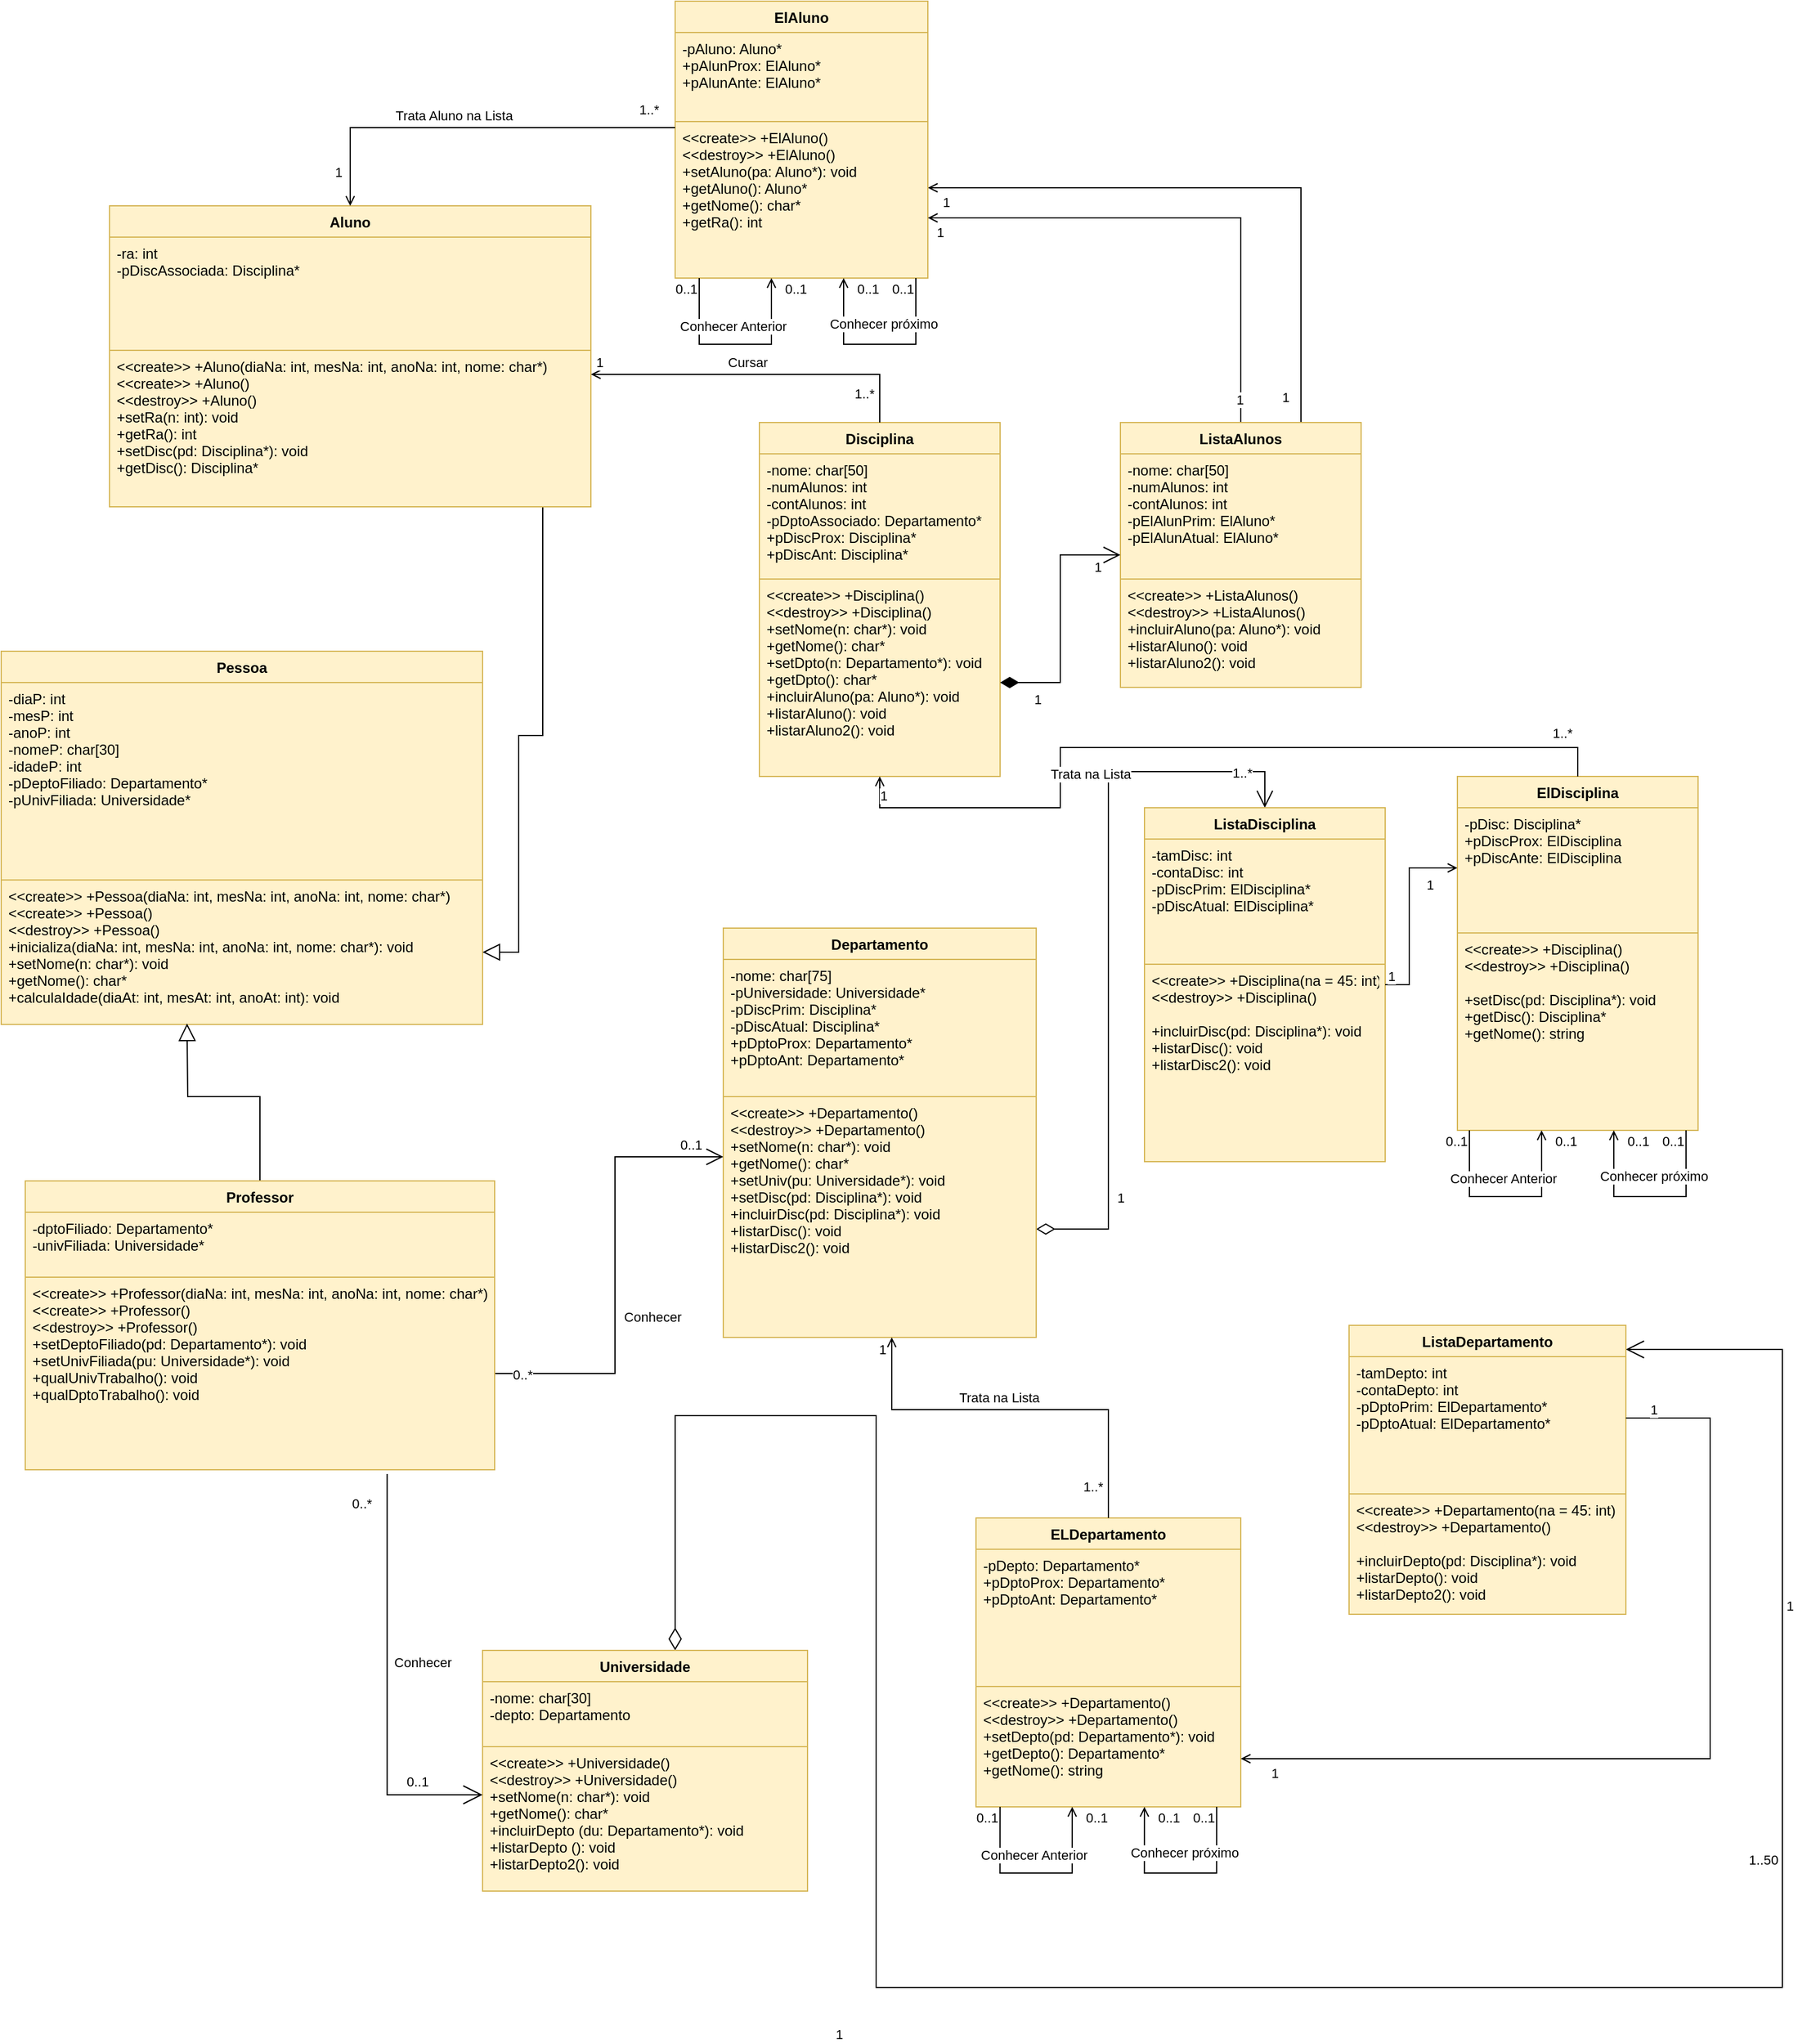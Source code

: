 <mxfile version="14.6.13" type="device"><diagram id="qYMafPItGjKfrApLNsQe" name="Page-1"><mxGraphModel dx="2893" dy="1680" grid="1" gridSize="10" guides="1" tooltips="1" connect="1" arrows="1" fold="1" page="1" pageScale="1" pageWidth="4000" pageHeight="3000" math="0" shadow="0"><root><mxCell id="0"/><mxCell id="1" parent="0"/><mxCell id="BhFZewp3l8CSvN8DeuE0-1" value="Pessoa" style="swimlane;fontStyle=1;align=center;verticalAlign=top;childLayout=stackLayout;horizontal=1;startSize=26;horizontalStack=0;resizeParent=1;resizeParentMax=0;resizeLast=0;collapsible=1;marginBottom=0;rounded=0;fillColor=#fff2cc;strokeColor=#d6b656;" parent="1" vertex="1"><mxGeometry x="1000" y="790" width="400" height="310" as="geometry"><mxRectangle x="300" y="220" width="70" height="26" as="alternateBounds"/></mxGeometry></mxCell><mxCell id="BhFZewp3l8CSvN8DeuE0-2" value="-diaP: int&#10;-mesP: int&#10;-anoP: int&#10;-nomeP: char[30]&#10;-idadeP: int&#10;-pDeptoFiliado: Departamento*&#10;-pUnivFiliada: Universidade* " style="text;strokeColor=#d6b656;fillColor=#fff2cc;align=left;verticalAlign=top;spacingLeft=4;spacingRight=4;overflow=hidden;rotatable=0;points=[[0,0.5],[1,0.5]];portConstraint=eastwest;" parent="BhFZewp3l8CSvN8DeuE0-1" vertex="1"><mxGeometry y="26" width="400" height="164" as="geometry"/></mxCell><mxCell id="BhFZewp3l8CSvN8DeuE0-3" value="&lt;&lt;create&gt;&gt; +Pessoa(diaNa: int, mesNa: int, anoNa: int, nome: char*)&#10;&lt;&lt;create&gt;&gt; +Pessoa()&#10;&lt;&lt;destroy&gt;&gt; +Pessoa()&#10;+inicializa(diaNa: int, mesNa: int, anoNa: int, nome: char*): void&#10;+setNome(n: char*): void&#10;+getNome(): char*&#10;+calculaIdade(diaAt: int, mesAt: int, anoAt: int): void&#10;&#10;" style="text;strokeColor=#d6b656;fillColor=#fff2cc;align=left;verticalAlign=top;spacingLeft=4;spacingRight=4;overflow=hidden;rotatable=0;points=[[0,0.5],[1,0.5]];portConstraint=eastwest;" parent="BhFZewp3l8CSvN8DeuE0-1" vertex="1"><mxGeometry y="190" width="400" height="120" as="geometry"/></mxCell><mxCell id="BhFZewp3l8CSvN8DeuE0-4" style="edgeStyle=orthogonalEdgeStyle;rounded=0;sketch=0;orthogonalLoop=1;jettySize=auto;html=1;fontSize=11;fontColor=#000000;startArrow=diamondThin;startFill=0;endArrow=open;endFill=0;strokeColor=#000000;strokeWidth=1;endSize=13;startSize=16;targetPerimeterSpacing=0;" parent="1" source="BhFZewp3l8CSvN8DeuE0-7" target="JZJXUvSpumTGcP9X1bxL-4" edge="1"><mxGeometry relative="1" as="geometry"><mxPoint x="1556" y="1580" as="sourcePoint"/><Array as="points"><mxPoint x="1560" y="1425"/><mxPoint x="1727" y="1425"/><mxPoint x="1727" y="1900"/><mxPoint x="2480" y="1900"/><mxPoint x="2480" y="1370"/></Array><mxPoint x="1727" y="1191" as="targetPoint"/></mxGeometry></mxCell><mxCell id="BhFZewp3l8CSvN8DeuE0-5" value="1" style="edgeLabel;html=1;align=center;verticalAlign=middle;resizable=0;points=[];fontSize=11;fontColor=#000000;labelBackgroundColor=none;" parent="BhFZewp3l8CSvN8DeuE0-4" vertex="1" connectable="0"><mxGeometry x="-0.377" relative="1" as="geometry"><mxPoint x="-31" y="175" as="offset"/></mxGeometry></mxCell><mxCell id="BhFZewp3l8CSvN8DeuE0-6" value="1" style="edgeLabel;html=1;align=center;verticalAlign=middle;resizable=0;points=[];fontSize=11;fontColor=#000000;labelBackgroundColor=none;" parent="BhFZewp3l8CSvN8DeuE0-4" vertex="1" connectable="0"><mxGeometry x="0.687" y="1" relative="1" as="geometry"><mxPoint x="7" y="-9" as="offset"/></mxGeometry></mxCell><mxCell id="Qc7R3Tu9R6IJGRE7i9fK-4" value="1..50" style="edgeLabel;html=1;align=center;verticalAlign=middle;resizable=0;points=[];" parent="BhFZewp3l8CSvN8DeuE0-4" vertex="1" connectable="0"><mxGeometry x="0.508" y="1" relative="1" as="geometry"><mxPoint x="-15" as="offset"/></mxGeometry></mxCell><mxCell id="BhFZewp3l8CSvN8DeuE0-7" value="Universidade" style="swimlane;fontStyle=1;align=center;verticalAlign=top;childLayout=stackLayout;horizontal=1;startSize=26;horizontalStack=0;resizeParent=1;resizeParentMax=0;resizeLast=0;collapsible=1;marginBottom=0;rounded=0;fillColor=#fff2cc;strokeColor=#d6b656;allowArrows=1;" parent="1" vertex="1"><mxGeometry x="1400" y="1620" width="270" height="200" as="geometry"/></mxCell><mxCell id="BhFZewp3l8CSvN8DeuE0-8" value="-nome: char[30]&#10;-depto: Departamento" style="text;strokeColor=#d6b656;fillColor=#fff2cc;align=left;verticalAlign=top;spacingLeft=4;spacingRight=4;overflow=hidden;rotatable=0;points=[[0,0.5],[1,0.5]];portConstraint=eastwest;" parent="BhFZewp3l8CSvN8DeuE0-7" vertex="1"><mxGeometry y="26" width="270" height="54" as="geometry"/></mxCell><mxCell id="BhFZewp3l8CSvN8DeuE0-10" value="&lt;&lt;create&gt;&gt; +Universidade()&#10;&lt;&lt;destroy&gt;&gt; +Universidade()&#10;+setNome(n: char*): void&#10;+getNome(): char*&#10;+incluirDepto (du: Departamento*): void&#10;+listarDepto (): void&#10;+listarDepto2(): void" style="text;strokeColor=#d6b656;fillColor=#fff2cc;align=left;verticalAlign=top;spacingLeft=4;spacingRight=4;overflow=hidden;rotatable=0;points=[[0,0.5],[1,0.5]];portConstraint=eastwest;" parent="BhFZewp3l8CSvN8DeuE0-7" vertex="1"><mxGeometry y="80" width="270" height="120" as="geometry"/></mxCell><mxCell id="BhFZewp3l8CSvN8DeuE0-11" value="0..1" style="endArrow=none;html=1;endSize=12;startArrow=open;startSize=14;startFill=0;align=left;verticalAlign=bottom;fontColor=#000000;strokeWidth=1;sketch=0;fixDash=0;editable=1;perimeterSpacing=0;deletable=1;endFill=0;fontSize=11;labelBorderColor=none;rounded=0;jumpStyle=none;anchorPointDirection=1;bendable=0;movable=1;jumpSize=7;edgeStyle=orthogonalEdgeStyle;entryX=0.771;entryY=1.022;entryDx=0;entryDy=0;entryPerimeter=0;" parent="1" source="BhFZewp3l8CSvN8DeuE0-10" target="BhFZewp3l8CSvN8DeuE0-23" edge="1"><mxGeometry x="-0.621" y="-2" relative="1" as="geometry"><mxPoint x="1587" y="945" as="sourcePoint"/><mxPoint x="1470" y="980" as="targetPoint"/><mxPoint as="offset"/><Array as="points"><mxPoint x="1321" y="1740"/></Array></mxGeometry></mxCell><mxCell id="BhFZewp3l8CSvN8DeuE0-12" value="0..*" style="edgeLabel;align=center;verticalAlign=middle;resizable=0;points=[];fontSize=11;fontColor=#000000;labelBackgroundColor=none;" parent="BhFZewp3l8CSvN8DeuE0-11" vertex="1" connectable="0"><mxGeometry x="0.644" relative="1" as="geometry"><mxPoint x="-21" y="-38" as="offset"/></mxGeometry></mxCell><mxCell id="BhFZewp3l8CSvN8DeuE0-13" value="Conhecer" style="edgeLabel;html=1;align=center;verticalAlign=middle;resizable=0;points=[];fontSize=11;fontColor=#000000;labelBackgroundColor=none;" parent="BhFZewp3l8CSvN8DeuE0-11" vertex="1" connectable="0"><mxGeometry x="0.158" y="3" relative="1" as="geometry"><mxPoint x="32" y="10" as="offset"/></mxGeometry></mxCell><mxCell id="rYeUWZpPG_Im6C7Gu2cG-5" style="edgeStyle=orthogonalEdgeStyle;rounded=0;orthogonalLoop=1;jettySize=auto;html=1;endSize=12;endArrow=open;endFill=0;startArrow=diamondThin;startFill=0;startSize=13;entryX=0.5;entryY=0;entryDx=0;entryDy=0;" parent="1" source="BhFZewp3l8CSvN8DeuE0-14" target="JZJXUvSpumTGcP9X1bxL-13" edge="1"><mxGeometry relative="1" as="geometry"><Array as="points"><mxPoint x="1920" y="1270"/><mxPoint x="1920" y="890"/><mxPoint x="2050" y="890"/></Array></mxGeometry></mxCell><mxCell id="rYeUWZpPG_Im6C7Gu2cG-6" value="1" style="edgeLabel;html=1;align=center;verticalAlign=middle;resizable=0;points=[];" parent="rYeUWZpPG_Im6C7Gu2cG-5" vertex="1" connectable="0"><mxGeometry x="-0.714" y="1" relative="1" as="geometry"><mxPoint x="11" as="offset"/></mxGeometry></mxCell><mxCell id="rYeUWZpPG_Im6C7Gu2cG-7" value="1..*" style="edgeLabel;html=1;align=center;verticalAlign=middle;resizable=0;points=[];" parent="rYeUWZpPG_Im6C7Gu2cG-5" vertex="1" connectable="0"><mxGeometry x="0.771" y="-1" relative="1" as="geometry"><mxPoint x="19" as="offset"/></mxGeometry></mxCell><mxCell id="BhFZewp3l8CSvN8DeuE0-14" value="Departamento" style="swimlane;fontStyle=1;align=center;verticalAlign=top;childLayout=stackLayout;horizontal=1;startSize=26;horizontalStack=0;resizeParent=1;resizeParentMax=0;resizeLast=0;collapsible=1;marginBottom=0;rounded=0;fillColor=#fff2cc;strokeColor=#d6b656;" parent="1" vertex="1"><mxGeometry x="1600" y="1020" width="260" height="340" as="geometry"/></mxCell><mxCell id="BhFZewp3l8CSvN8DeuE0-15" value="-nome: char[75]&#10;-pUniversidade: Universidade*&#10;-pDiscPrim: Disciplina*&#10;-pDiscAtual: Disciplina*&#10;+pDptoProx: Departamento*&#10;+pDptoAnt: Departamento*" style="text;strokeColor=#d6b656;fillColor=#fff2cc;align=left;verticalAlign=top;spacingLeft=4;spacingRight=4;overflow=hidden;rotatable=0;points=[[0,0.5],[1,0.5]];portConstraint=eastwest;" parent="BhFZewp3l8CSvN8DeuE0-14" vertex="1"><mxGeometry y="26" width="260" height="114" as="geometry"/></mxCell><mxCell id="BhFZewp3l8CSvN8DeuE0-16" value="&lt;&lt;create&gt;&gt; +Departamento()&#10;&lt;&lt;destroy&gt;&gt; +Departamento()&#10;+setNome(n: char*): void&#10;+getNome(): char*&#10;+setUniv(pu: Universidade*): void&#10;+setDisc(pd: Disciplina*): void&#10;+incluirDisc(pd: Disciplina*): void&#10;+listarDisc(): void&#10;+listarDisc2(): void" style="text;strokeColor=#d6b656;fillColor=#fff2cc;align=left;verticalAlign=top;spacingLeft=4;spacingRight=4;overflow=hidden;rotatable=0;points=[[0,0.5],[1,0.5]];portConstraint=eastwest;" parent="BhFZewp3l8CSvN8DeuE0-14" vertex="1"><mxGeometry y="140" width="260" height="200" as="geometry"/></mxCell><mxCell id="BhFZewp3l8CSvN8DeuE0-17" value="" style="endArrow=open;endFill=1;endSize=12;html=1;fontSize=11;fontColor=#000000;strokeColor=#000000;strokeWidth=1;exitX=1;exitY=0.5;exitDx=0;exitDy=0;rounded=0;jumpStyle=none;jumpSize=6;edgeStyle=orthogonalEdgeStyle;" parent="1" source="BhFZewp3l8CSvN8DeuE0-23" target="BhFZewp3l8CSvN8DeuE0-16" edge="1"><mxGeometry width="160" relative="1" as="geometry"><mxPoint x="1440" y="1150" as="sourcePoint"/><mxPoint x="1600" y="1200" as="targetPoint"/><Array as="points"><mxPoint x="1510" y="1390"/><mxPoint x="1510" y="1210"/></Array></mxGeometry></mxCell><mxCell id="BhFZewp3l8CSvN8DeuE0-18" value="0..*" style="edgeLabel;html=1;align=center;verticalAlign=middle;resizable=0;points=[];fontSize=11;fontColor=#000000;" parent="BhFZewp3l8CSvN8DeuE0-17" vertex="1" connectable="0"><mxGeometry x="-0.96" y="-1" relative="1" as="geometry"><mxPoint x="15" as="offset"/></mxGeometry></mxCell><mxCell id="BhFZewp3l8CSvN8DeuE0-19" value="0..1" style="edgeLabel;html=1;align=center;verticalAlign=middle;resizable=0;points=[];fontSize=11;fontColor=#000000;" parent="BhFZewp3l8CSvN8DeuE0-17" vertex="1" connectable="0"><mxGeometry x="0.866" y="2" relative="1" as="geometry"><mxPoint x="-2" y="-8" as="offset"/></mxGeometry></mxCell><mxCell id="BhFZewp3l8CSvN8DeuE0-20" value="Conhecer" style="edgeLabel;html=1;align=center;verticalAlign=middle;resizable=0;points=[];fontSize=11;fontColor=#000000;" parent="BhFZewp3l8CSvN8DeuE0-17" vertex="1" connectable="0"><mxGeometry x="-0.159" y="-2" relative="1" as="geometry"><mxPoint x="29" y="8" as="offset"/></mxGeometry></mxCell><mxCell id="Qc7R3Tu9R6IJGRE7i9fK-1" style="edgeStyle=orthogonalEdgeStyle;rounded=0;orthogonalLoop=1;jettySize=auto;html=1;exitX=0.5;exitY=0;exitDx=0;exitDy=0;entryX=0.386;entryY=0.994;entryDx=0;entryDy=0;entryPerimeter=0;endArrow=block;endFill=0;endSize=12;" parent="1" source="BhFZewp3l8CSvN8DeuE0-21" target="BhFZewp3l8CSvN8DeuE0-3" edge="1"><mxGeometry relative="1" as="geometry"><Array as="points"><mxPoint x="1155" y="1160"/><mxPoint x="1154" y="1160"/><mxPoint x="1154" y="1109"/></Array></mxGeometry></mxCell><mxCell id="BhFZewp3l8CSvN8DeuE0-21" value="Professor" style="swimlane;fontStyle=1;align=center;verticalAlign=top;childLayout=stackLayout;horizontal=1;startSize=26;horizontalStack=0;resizeParent=1;resizeParentMax=0;resizeLast=0;collapsible=1;marginBottom=0;rounded=0;fillColor=#fff2cc;strokeColor=#d6b656;" parent="1" vertex="1"><mxGeometry x="1020" y="1230" width="390" height="240" as="geometry"/></mxCell><mxCell id="BhFZewp3l8CSvN8DeuE0-22" value="-dptoFiliado: Departamento*&#10;-univFiliada: Universidade*" style="text;strokeColor=#d6b656;fillColor=#fff2cc;align=left;verticalAlign=top;spacingLeft=4;spacingRight=4;overflow=hidden;rotatable=0;points=[[0,0.5],[1,0.5]];portConstraint=eastwest;" parent="BhFZewp3l8CSvN8DeuE0-21" vertex="1"><mxGeometry y="26" width="390" height="54" as="geometry"/></mxCell><mxCell id="BhFZewp3l8CSvN8DeuE0-23" value="&lt;&lt;create&gt;&gt; +Professor(diaNa: int, mesNa: int, anoNa: int, nome: char*)&#10;&lt;&lt;create&gt;&gt; +Professor()&#10;&lt;&lt;destroy&gt;&gt; +Professor()&#10;+setDeptoFiliado(pd: Departamento*): void&#10;+setUnivFiliada(pu: Universidade*): void&#10;+qualUnivTrabalho(): void&#10;+qualDptoTrabalho(): void" style="text;strokeColor=#d6b656;fillColor=#fff2cc;align=left;verticalAlign=top;spacingLeft=4;spacingRight=4;overflow=hidden;rotatable=0;points=[[0,0.5],[1,0.5]];portConstraint=eastwest;" parent="BhFZewp3l8CSvN8DeuE0-21" vertex="1"><mxGeometry y="80" width="390" height="160" as="geometry"/></mxCell><mxCell id="Qc7R3Tu9R6IJGRE7i9fK-2" style="edgeStyle=orthogonalEdgeStyle;rounded=0;orthogonalLoop=1;jettySize=auto;html=1;endArrow=block;endFill=0;endSize=12;" parent="1" source="BhFZewp3l8CSvN8DeuE0-24" target="BhFZewp3l8CSvN8DeuE0-3" edge="1"><mxGeometry relative="1" as="geometry"><Array as="points"><mxPoint x="1450" y="860"/><mxPoint x="1430" y="860"/><mxPoint x="1430" y="1040"/></Array></mxGeometry></mxCell><mxCell id="ujg5TLS2-64ybFGA0JGn-1" style="edgeStyle=orthogonalEdgeStyle;rounded=0;orthogonalLoop=1;jettySize=auto;html=1;endArrow=none;endFill=0;startArrow=open;startFill=0;" parent="1" source="RPtV643wRq2RipiwMllR-3" target="QC5VmFn7Q6GOAE8G-sMS-15" edge="1"><mxGeometry relative="1" as="geometry"><Array as="points"><mxPoint x="2080" y="405"/></Array></mxGeometry></mxCell><mxCell id="ujg5TLS2-64ybFGA0JGn-2" value="1" style="edgeLabel;html=1;align=center;verticalAlign=middle;resizable=0;points=[];" parent="ujg5TLS2-64ybFGA0JGn-1" vertex="1" connectable="0"><mxGeometry x="-0.888" y="1" relative="1" as="geometry"><mxPoint x="-14" y="13" as="offset"/></mxGeometry></mxCell><mxCell id="ujg5TLS2-64ybFGA0JGn-3" value="1" style="edgeLabel;html=1;align=center;verticalAlign=middle;resizable=0;points=[];" parent="ujg5TLS2-64ybFGA0JGn-1" vertex="1" connectable="0"><mxGeometry x="0.94" y="-1" relative="1" as="geometry"><mxPoint x="-12" y="-6" as="offset"/></mxGeometry></mxCell><mxCell id="BhFZewp3l8CSvN8DeuE0-24" value="Aluno" style="swimlane;fontStyle=1;align=center;verticalAlign=top;childLayout=stackLayout;horizontal=1;startSize=26;horizontalStack=0;resizeParent=1;resizeParentMax=0;resizeLast=0;collapsible=1;marginBottom=0;rounded=0;fillColor=#fff2cc;strokeColor=#d6b656;" parent="1" vertex="1"><mxGeometry x="1090" y="420" width="400" height="250" as="geometry"/></mxCell><mxCell id="BhFZewp3l8CSvN8DeuE0-25" value="-ra: int&#10;-pDiscAssociada: Disciplina*&#10;" style="text;strokeColor=#d6b656;fillColor=#fff2cc;align=left;verticalAlign=top;spacingLeft=4;spacingRight=4;overflow=hidden;rotatable=0;points=[[0,0.5],[1,0.5]];portConstraint=eastwest;" parent="BhFZewp3l8CSvN8DeuE0-24" vertex="1"><mxGeometry y="26" width="400" height="94" as="geometry"/></mxCell><mxCell id="BhFZewp3l8CSvN8DeuE0-26" value="&lt;&lt;create&gt;&gt; +Aluno(diaNa: int, mesNa: int, anoNa: int, nome: char*)&#10;&lt;&lt;create&gt;&gt; +Aluno()&#10;&lt;&lt;destroy&gt;&gt; +Aluno()&#10;+setRa(n: int): void&#10;+getRa(): int&#10;+setDisc(pd: Disciplina*): void&#10;+getDisc(): Disciplina*" style="text;strokeColor=#d6b656;fillColor=#fff2cc;align=left;verticalAlign=top;spacingLeft=4;spacingRight=4;overflow=hidden;rotatable=0;points=[[0,0.5],[1,0.5]];portConstraint=eastwest;" parent="BhFZewp3l8CSvN8DeuE0-24" vertex="1"><mxGeometry y="120" width="400" height="130" as="geometry"/></mxCell><mxCell id="rYeUWZpPG_Im6C7Gu2cG-1" value="Disciplina" style="swimlane;fontStyle=1;align=center;verticalAlign=top;childLayout=stackLayout;horizontal=1;startSize=26;horizontalStack=0;resizeParent=1;resizeParentMax=0;resizeLast=0;collapsible=1;marginBottom=0;rounded=0;fillColor=#fff2cc;strokeColor=#d6b656;" parent="1" vertex="1"><mxGeometry x="1630" y="600" width="200" height="294" as="geometry"/></mxCell><mxCell id="rYeUWZpPG_Im6C7Gu2cG-2" value="-nome: char[50]&#10;-numAlunos: int&#10;-contAlunos: int&#10;-pDptoAssociado: Departamento*&#10;+pDiscProx: Disciplina*&#10;+pDiscAnt: Disciplina*" style="text;strokeColor=#d6b656;fillColor=#fff2cc;align=left;verticalAlign=top;spacingLeft=4;spacingRight=4;overflow=hidden;rotatable=0;points=[[0,0.5],[1,0.5]];portConstraint=eastwest;" parent="rYeUWZpPG_Im6C7Gu2cG-1" vertex="1"><mxGeometry y="26" width="200" height="104" as="geometry"/></mxCell><mxCell id="rYeUWZpPG_Im6C7Gu2cG-3" value="&lt;&lt;create&gt;&gt; +Disciplina()&#10;&lt;&lt;destroy&gt;&gt; +Disciplina()&#10;+setNome(n: char*): void&#10;+getNome(): char*&#10;+setDpto(n: Departamento*): void&#10;+getDpto(): char*&#10;+incluirAluno(pa: Aluno*): void&#10;+listarAluno(): void&#10;+listarAluno2(): void" style="text;strokeColor=#d6b656;fillColor=#fff2cc;align=left;verticalAlign=top;spacingLeft=4;spacingRight=4;overflow=hidden;rotatable=0;points=[[0,0.5],[1,0.5]];portConstraint=eastwest;" parent="rYeUWZpPG_Im6C7Gu2cG-1" vertex="1"><mxGeometry y="130" width="200" height="164" as="geometry"/></mxCell><mxCell id="RPtV643wRq2RipiwMllR-1" value="ElAluno" style="swimlane;fontStyle=1;align=center;verticalAlign=top;childLayout=stackLayout;horizontal=1;startSize=26;horizontalStack=0;resizeParent=1;resizeParentMax=0;resizeLast=0;collapsible=1;marginBottom=0;rounded=0;fillColor=#fff2cc;strokeColor=#d6b656;" parent="1" vertex="1"><mxGeometry x="1560" y="250" width="210" height="230" as="geometry"/></mxCell><mxCell id="RPtV643wRq2RipiwMllR-2" value="-pAluno: Aluno*&#10;+pAlunProx: ElAluno*&#10;+pAlunAnte: ElAluno*&#10;" style="text;strokeColor=#d6b656;fillColor=#fff2cc;align=left;verticalAlign=top;spacingLeft=4;spacingRight=4;overflow=hidden;rotatable=0;points=[[0,0.5],[1,0.5]];portConstraint=eastwest;" parent="RPtV643wRq2RipiwMllR-1" vertex="1"><mxGeometry y="26" width="210" height="74" as="geometry"/></mxCell><mxCell id="RPtV643wRq2RipiwMllR-3" value="&lt;&lt;create&gt;&gt; +ElAluno()&#10;&lt;&lt;destroy&gt;&gt; +ElAluno()&#10;+setAluno(pa: Aluno*): void&#10;+getAluno(): Aluno*&#10;+getNome(): char*&#10;+getRa(): int" style="text;strokeColor=#d6b656;fillColor=#fff2cc;align=left;verticalAlign=top;spacingLeft=4;spacingRight=4;overflow=hidden;rotatable=0;points=[[0,0.5],[1,0.5]];portConstraint=eastwest;" parent="RPtV643wRq2RipiwMllR-1" vertex="1"><mxGeometry y="100" width="210" height="130" as="geometry"/></mxCell><mxCell id="RPtV643wRq2RipiwMllR-4" style="edgeStyle=orthogonalEdgeStyle;rounded=0;orthogonalLoop=1;jettySize=auto;html=1;endArrow=none;endFill=0;startArrow=open;startFill=0;" parent="1" source="RPtV643wRq2RipiwMllR-3" target="QC5VmFn7Q6GOAE8G-sMS-15" edge="1"><mxGeometry relative="1" as="geometry"><Array as="points"><mxPoint x="2030" y="430"/></Array><mxPoint x="1680.0" y="470" as="sourcePoint"/><mxPoint x="1680.0" y="599.36" as="targetPoint"/></mxGeometry></mxCell><mxCell id="RPtV643wRq2RipiwMllR-5" value="1" style="edgeLabel;html=1;align=center;verticalAlign=middle;resizable=0;points=[];" parent="RPtV643wRq2RipiwMllR-4" vertex="1" connectable="0"><mxGeometry x="-0.888" y="1" relative="1" as="geometry"><mxPoint x="-14" y="13" as="offset"/></mxGeometry></mxCell><mxCell id="RPtV643wRq2RipiwMllR-6" value="1" style="edgeLabel;html=1;align=center;verticalAlign=middle;resizable=0;points=[];" parent="RPtV643wRq2RipiwMllR-4" vertex="1" connectable="0"><mxGeometry x="0.94" y="-1" relative="1" as="geometry"><mxPoint y="-6" as="offset"/></mxGeometry></mxCell><mxCell id="RPtV643wRq2RipiwMllR-7" style="edgeStyle=orthogonalEdgeStyle;rounded=0;orthogonalLoop=1;jettySize=auto;html=1;endArrow=none;endFill=0;startArrow=open;startFill=0;" parent="1" source="BhFZewp3l8CSvN8DeuE0-24" target="rYeUWZpPG_Im6C7Gu2cG-1" edge="1"><mxGeometry relative="1" as="geometry"><Array as="points"><mxPoint x="1730" y="560"/></Array><mxPoint x="1420" y="220" as="sourcePoint"/><mxPoint x="1420" y="350" as="targetPoint"/></mxGeometry></mxCell><mxCell id="RPtV643wRq2RipiwMllR-8" value="1" style="edgeLabel;html=1;align=center;verticalAlign=middle;resizable=0;points=[];" parent="RPtV643wRq2RipiwMllR-7" vertex="1" connectable="0"><mxGeometry x="-0.888" y="1" relative="1" as="geometry"><mxPoint x="-9" y="-9" as="offset"/></mxGeometry></mxCell><mxCell id="RPtV643wRq2RipiwMllR-9" value="1..*" style="edgeLabel;html=1;align=center;verticalAlign=middle;resizable=0;points=[];" parent="RPtV643wRq2RipiwMllR-7" vertex="1" connectable="0"><mxGeometry x="0.94" y="-1" relative="1" as="geometry"><mxPoint x="-12" y="-16" as="offset"/></mxGeometry></mxCell><mxCell id="QC5VmFn7Q6GOAE8G-sMS-1" value="Cursar" style="edgeLabel;html=1;align=center;verticalAlign=middle;resizable=0;points=[];" parent="RPtV643wRq2RipiwMllR-7" vertex="1" connectable="0"><mxGeometry x="-0.236" y="1" relative="1" as="geometry"><mxPoint x="23" y="-9" as="offset"/></mxGeometry></mxCell><mxCell id="QC5VmFn7Q6GOAE8G-sMS-2" style="edgeStyle=orthogonalEdgeStyle;rounded=0;orthogonalLoop=1;jettySize=auto;html=1;endArrow=none;endFill=0;startArrow=open;startFill=0;" parent="1" source="BhFZewp3l8CSvN8DeuE0-24" target="RPtV643wRq2RipiwMllR-1" edge="1"><mxGeometry relative="1" as="geometry"><Array as="points"><mxPoint x="1290" y="355"/></Array><mxPoint x="1290" y="290" as="sourcePoint"/><mxPoint x="1530" y="330" as="targetPoint"/></mxGeometry></mxCell><mxCell id="QC5VmFn7Q6GOAE8G-sMS-3" value="1" style="edgeLabel;html=1;align=center;verticalAlign=middle;resizable=0;points=[];" parent="QC5VmFn7Q6GOAE8G-sMS-2" vertex="1" connectable="0"><mxGeometry x="-0.888" y="1" relative="1" as="geometry"><mxPoint x="-9" y="-9" as="offset"/></mxGeometry></mxCell><mxCell id="QC5VmFn7Q6GOAE8G-sMS-4" value="1..*" style="edgeLabel;html=1;align=center;verticalAlign=middle;resizable=0;points=[];" parent="QC5VmFn7Q6GOAE8G-sMS-2" vertex="1" connectable="0"><mxGeometry x="0.94" y="-1" relative="1" as="geometry"><mxPoint x="-12" y="-16" as="offset"/></mxGeometry></mxCell><mxCell id="QC5VmFn7Q6GOAE8G-sMS-5" value="Trata Aluno na Lista" style="edgeLabel;html=1;align=center;verticalAlign=middle;resizable=0;points=[];" parent="QC5VmFn7Q6GOAE8G-sMS-2" vertex="1" connectable="0"><mxGeometry x="-0.236" y="1" relative="1" as="geometry"><mxPoint x="23" y="-9" as="offset"/></mxGeometry></mxCell><mxCell id="QC5VmFn7Q6GOAE8G-sMS-6" style="edgeStyle=orthogonalEdgeStyle;rounded=0;orthogonalLoop=1;jettySize=auto;html=1;endArrow=none;endFill=0;startArrow=open;startFill=0;" parent="1" source="RPtV643wRq2RipiwMllR-1" target="RPtV643wRq2RipiwMllR-1" edge="1"><mxGeometry relative="1" as="geometry"><Array as="points"><mxPoint x="1640" y="535"/><mxPoint x="1580" y="535"/></Array><mxPoint x="1400" y="600" as="sourcePoint"/><mxPoint x="1670" y="535" as="targetPoint"/></mxGeometry></mxCell><mxCell id="QC5VmFn7Q6GOAE8G-sMS-7" value="0..1" style="edgeLabel;html=1;align=center;verticalAlign=middle;resizable=0;points=[];" parent="QC5VmFn7Q6GOAE8G-sMS-6" vertex="1" connectable="0"><mxGeometry x="-0.888" y="1" relative="1" as="geometry"><mxPoint x="19" y="-1" as="offset"/></mxGeometry></mxCell><mxCell id="QC5VmFn7Q6GOAE8G-sMS-8" value="0..1" style="edgeLabel;html=1;align=center;verticalAlign=middle;resizable=0;points=[];" parent="QC5VmFn7Q6GOAE8G-sMS-6" vertex="1" connectable="0"><mxGeometry x="0.94" y="-1" relative="1" as="geometry"><mxPoint x="-12" y="4" as="offset"/></mxGeometry></mxCell><mxCell id="QC5VmFn7Q6GOAE8G-sMS-9" value="Conhecer Anterior" style="edgeLabel;html=1;align=center;verticalAlign=middle;resizable=0;points=[];" parent="QC5VmFn7Q6GOAE8G-sMS-6" vertex="1" connectable="0"><mxGeometry x="-0.236" y="1" relative="1" as="geometry"><mxPoint x="-22" y="-16" as="offset"/></mxGeometry></mxCell><mxCell id="QC5VmFn7Q6GOAE8G-sMS-10" style="edgeStyle=orthogonalEdgeStyle;rounded=0;orthogonalLoop=1;jettySize=auto;html=1;endArrow=none;endFill=0;startArrow=open;startFill=0;" parent="1" source="RPtV643wRq2RipiwMllR-1" target="RPtV643wRq2RipiwMllR-1" edge="1"><mxGeometry relative="1" as="geometry"><Array as="points"><mxPoint x="1700" y="535"/><mxPoint x="1760" y="535"/></Array><mxPoint x="1750" y="470" as="sourcePoint"/><mxPoint x="1690" y="470" as="targetPoint"/></mxGeometry></mxCell><mxCell id="QC5VmFn7Q6GOAE8G-sMS-11" value="0..1" style="edgeLabel;html=1;align=center;verticalAlign=middle;resizable=0;points=[];" parent="QC5VmFn7Q6GOAE8G-sMS-10" vertex="1" connectable="0"><mxGeometry x="-0.888" y="1" relative="1" as="geometry"><mxPoint x="19" y="-1" as="offset"/></mxGeometry></mxCell><mxCell id="QC5VmFn7Q6GOAE8G-sMS-12" value="0..1" style="edgeLabel;html=1;align=center;verticalAlign=middle;resizable=0;points=[];" parent="QC5VmFn7Q6GOAE8G-sMS-10" vertex="1" connectable="0"><mxGeometry x="0.94" y="-1" relative="1" as="geometry"><mxPoint x="-12" y="4" as="offset"/></mxGeometry></mxCell><mxCell id="QC5VmFn7Q6GOAE8G-sMS-13" value="Conhecer próximo" style="edgeLabel;html=1;align=center;verticalAlign=middle;resizable=0;points=[];" parent="QC5VmFn7Q6GOAE8G-sMS-10" vertex="1" connectable="0"><mxGeometry x="-0.236" y="1" relative="1" as="geometry"><mxPoint x="23" y="-16" as="offset"/></mxGeometry></mxCell><mxCell id="QC5VmFn7Q6GOAE8G-sMS-15" value="ListaAlunos" style="swimlane;fontStyle=1;align=center;verticalAlign=top;childLayout=stackLayout;horizontal=1;startSize=26;horizontalStack=0;resizeParent=1;resizeParentMax=0;resizeLast=0;collapsible=1;marginBottom=0;rounded=0;fillColor=#fff2cc;strokeColor=#d6b656;" parent="1" vertex="1"><mxGeometry x="1930" y="600" width="200" height="220" as="geometry"/></mxCell><mxCell id="QC5VmFn7Q6GOAE8G-sMS-16" value="-nome: char[50]&#10;-numAlunos: int&#10;-contAlunos: int&#10;-pElAlunPrim: ElAluno*&#10;-pElAlunAtual: ElAluno*" style="text;strokeColor=#d6b656;fillColor=#fff2cc;align=left;verticalAlign=top;spacingLeft=4;spacingRight=4;overflow=hidden;rotatable=0;points=[[0,0.5],[1,0.5]];portConstraint=eastwest;" parent="QC5VmFn7Q6GOAE8G-sMS-15" vertex="1"><mxGeometry y="26" width="200" height="104" as="geometry"/></mxCell><mxCell id="QC5VmFn7Q6GOAE8G-sMS-17" value="&lt;&lt;create&gt;&gt; +ListaAlunos()&#10;&lt;&lt;destroy&gt;&gt; +ListaAlunos()&#10;+incluirAluno(pa: Aluno*): void&#10;+listarAluno(): void&#10;+listarAluno2(): void" style="text;strokeColor=#d6b656;fillColor=#fff2cc;align=left;verticalAlign=top;spacingLeft=4;spacingRight=4;overflow=hidden;rotatable=0;points=[[0,0.5],[1,0.5]];portConstraint=eastwest;" parent="QC5VmFn7Q6GOAE8G-sMS-15" vertex="1"><mxGeometry y="130" width="200" height="90" as="geometry"/></mxCell><mxCell id="ig0KcclRrYkwPxOYH-ie-1" style="edgeStyle=orthogonalEdgeStyle;rounded=0;orthogonalLoop=1;jettySize=auto;html=1;endSize=12;endArrow=open;endFill=0;startArrow=diamondThin;startFill=1;startSize=13;" parent="1" source="rYeUWZpPG_Im6C7Gu2cG-1" target="QC5VmFn7Q6GOAE8G-sMS-15" edge="1"><mxGeometry relative="1" as="geometry"><Array as="points"><mxPoint x="1880" y="816"/><mxPoint x="1880" y="710"/></Array><mxPoint x="1880" y="876" as="sourcePoint"/><mxPoint x="1880" y="750" as="targetPoint"/></mxGeometry></mxCell><mxCell id="ig0KcclRrYkwPxOYH-ie-2" value="1" style="edgeLabel;html=1;align=center;verticalAlign=middle;resizable=0;points=[];" parent="ig0KcclRrYkwPxOYH-ie-1" vertex="1" connectable="0"><mxGeometry x="-0.714" y="1" relative="1" as="geometry"><mxPoint x="1" y="15" as="offset"/></mxGeometry></mxCell><mxCell id="ig0KcclRrYkwPxOYH-ie-3" value="1" style="edgeLabel;html=1;align=center;verticalAlign=middle;resizable=0;points=[];" parent="ig0KcclRrYkwPxOYH-ie-1" vertex="1" connectable="0"><mxGeometry x="0.771" y="-1" relative="1" as="geometry"><mxPoint x="4" y="9" as="offset"/></mxGeometry></mxCell><mxCell id="JZJXUvSpumTGcP9X1bxL-4" value="ListaDepartamento" style="swimlane;fontStyle=1;align=center;verticalAlign=top;childLayout=stackLayout;horizontal=1;startSize=26;horizontalStack=0;resizeParent=1;resizeParentMax=0;resizeLast=0;collapsible=1;marginBottom=0;rounded=0;fillColor=#fff2cc;strokeColor=#d6b656;" vertex="1" parent="1"><mxGeometry x="2120" y="1350" width="230" height="240" as="geometry"/></mxCell><mxCell id="JZJXUvSpumTGcP9X1bxL-5" value="-tamDepto: int&#10;-contaDepto: int&#10;-pDptoPrim: ElDepartamento*&#10;-pDptoAtual: ElDepartamento*" style="text;strokeColor=#d6b656;fillColor=#fff2cc;align=left;verticalAlign=top;spacingLeft=4;spacingRight=4;overflow=hidden;rotatable=0;points=[[0,0.5],[1,0.5]];portConstraint=eastwest;" vertex="1" parent="JZJXUvSpumTGcP9X1bxL-4"><mxGeometry y="26" width="230" height="114" as="geometry"/></mxCell><mxCell id="JZJXUvSpumTGcP9X1bxL-6" value="&lt;&lt;create&gt;&gt; +Departamento(na = 45: int)&#10;&lt;&lt;destroy&gt;&gt; +Departamento()&#10;&#10;+incluirDepto(pd: Disciplina*): void&#10;+listarDepto(): void&#10;+listarDepto2(): void" style="text;strokeColor=#d6b656;fillColor=#fff2cc;align=left;verticalAlign=top;spacingLeft=4;spacingRight=4;overflow=hidden;rotatable=0;points=[[0,0.5],[1,0.5]];portConstraint=eastwest;" vertex="1" parent="JZJXUvSpumTGcP9X1bxL-4"><mxGeometry y="140" width="230" height="100" as="geometry"/></mxCell><mxCell id="JZJXUvSpumTGcP9X1bxL-7" value="ELDepartamento" style="swimlane;fontStyle=1;align=center;verticalAlign=top;childLayout=stackLayout;horizontal=1;startSize=26;horizontalStack=0;resizeParent=1;resizeParentMax=0;resizeLast=0;collapsible=1;marginBottom=0;rounded=0;fillColor=#fff2cc;strokeColor=#d6b656;" vertex="1" parent="1"><mxGeometry x="1810" y="1510" width="220" height="240" as="geometry"/></mxCell><mxCell id="JZJXUvSpumTGcP9X1bxL-8" value="-pDepto: Departamento*&#10;+pDptoProx: Departamento*&#10;+pDptoAnt: Departamento*" style="text;strokeColor=#d6b656;fillColor=#fff2cc;align=left;verticalAlign=top;spacingLeft=4;spacingRight=4;overflow=hidden;rotatable=0;points=[[0,0.5],[1,0.5]];portConstraint=eastwest;" vertex="1" parent="JZJXUvSpumTGcP9X1bxL-7"><mxGeometry y="26" width="220" height="114" as="geometry"/></mxCell><mxCell id="JZJXUvSpumTGcP9X1bxL-9" value="&lt;&lt;create&gt;&gt; +Departamento()&#10;&lt;&lt;destroy&gt;&gt; +Departamento()&#10;+setDepto(pd: Departamento*): void&#10;+getDepto(): Departamento* &#10;+getNome(): string" style="text;strokeColor=#d6b656;fillColor=#fff2cc;align=left;verticalAlign=top;spacingLeft=4;spacingRight=4;overflow=hidden;rotatable=0;points=[[0,0.5],[1,0.5]];portConstraint=eastwest;" vertex="1" parent="JZJXUvSpumTGcP9X1bxL-7"><mxGeometry y="140" width="220" height="100" as="geometry"/></mxCell><mxCell id="JZJXUvSpumTGcP9X1bxL-10" value="ElDisciplina" style="swimlane;fontStyle=1;align=center;verticalAlign=top;childLayout=stackLayout;horizontal=1;startSize=26;horizontalStack=0;resizeParent=1;resizeParentMax=0;resizeLast=0;collapsible=1;marginBottom=0;rounded=0;fillColor=#fff2cc;strokeColor=#d6b656;" vertex="1" parent="1"><mxGeometry x="2210" y="894" width="200" height="294" as="geometry"/></mxCell><mxCell id="JZJXUvSpumTGcP9X1bxL-11" value="-pDisc: Disciplina*&#10;+pDiscProx: ElDisciplina&#10;+pDiscAnte: ElDisciplina" style="text;strokeColor=#d6b656;fillColor=#fff2cc;align=left;verticalAlign=top;spacingLeft=4;spacingRight=4;overflow=hidden;rotatable=0;points=[[0,0.5],[1,0.5]];portConstraint=eastwest;" vertex="1" parent="JZJXUvSpumTGcP9X1bxL-10"><mxGeometry y="26" width="200" height="104" as="geometry"/></mxCell><mxCell id="JZJXUvSpumTGcP9X1bxL-12" value="&lt;&lt;create&gt;&gt; +Disciplina()&#10;&lt;&lt;destroy&gt;&gt; +Disciplina()&#10;&#10;+setDisc(pd: Disciplina*): void&#10;+getDisc(): Disciplina* &#10;+getNome(): string" style="text;strokeColor=#d6b656;fillColor=#fff2cc;align=left;verticalAlign=top;spacingLeft=4;spacingRight=4;overflow=hidden;rotatable=0;points=[[0,0.5],[1,0.5]];portConstraint=eastwest;" vertex="1" parent="JZJXUvSpumTGcP9X1bxL-10"><mxGeometry y="130" width="200" height="164" as="geometry"/></mxCell><mxCell id="JZJXUvSpumTGcP9X1bxL-13" value="ListaDisciplina" style="swimlane;fontStyle=1;align=center;verticalAlign=top;childLayout=stackLayout;horizontal=1;startSize=26;horizontalStack=0;resizeParent=1;resizeParentMax=0;resizeLast=0;collapsible=1;marginBottom=0;rounded=0;fillColor=#fff2cc;strokeColor=#d6b656;" vertex="1" parent="1"><mxGeometry x="1950" y="920" width="200" height="294" as="geometry"/></mxCell><mxCell id="JZJXUvSpumTGcP9X1bxL-14" value="-tamDisc: int&#10;-contaDisc: int&#10;-pDiscPrim: ElDisciplina*&#10;-pDiscAtual: ElDisciplina*&#10;" style="text;strokeColor=#d6b656;fillColor=#fff2cc;align=left;verticalAlign=top;spacingLeft=4;spacingRight=4;overflow=hidden;rotatable=0;points=[[0,0.5],[1,0.5]];portConstraint=eastwest;" vertex="1" parent="JZJXUvSpumTGcP9X1bxL-13"><mxGeometry y="26" width="200" height="104" as="geometry"/></mxCell><mxCell id="JZJXUvSpumTGcP9X1bxL-15" value="&lt;&lt;create&gt;&gt; +Disciplina(na = 45: int)&#10;&lt;&lt;destroy&gt;&gt; +Disciplina()&#10;&#10;+incluirDisc(pd: Disciplina*): void&#10;+listarDisc(): void&#10;+listarDisc2(): void" style="text;strokeColor=#d6b656;fillColor=#fff2cc;align=left;verticalAlign=top;spacingLeft=4;spacingRight=4;overflow=hidden;rotatable=0;points=[[0,0.5],[1,0.5]];portConstraint=eastwest;" vertex="1" parent="JZJXUvSpumTGcP9X1bxL-13"><mxGeometry y="130" width="200" height="164" as="geometry"/></mxCell><mxCell id="JZJXUvSpumTGcP9X1bxL-26" style="edgeStyle=orthogonalEdgeStyle;rounded=0;orthogonalLoop=1;jettySize=auto;html=1;endArrow=none;endFill=0;startArrow=open;startFill=0;" edge="1" parent="1"><mxGeometry relative="1" as="geometry"><Array as="points"><mxPoint x="2279.91" y="1243"/><mxPoint x="2219.91" y="1243"/></Array><mxPoint x="2279.969" y="1188" as="sourcePoint"/><mxPoint x="2219.969" y="1188" as="targetPoint"/></mxGeometry></mxCell><mxCell id="JZJXUvSpumTGcP9X1bxL-27" value="0..1" style="edgeLabel;html=1;align=center;verticalAlign=middle;resizable=0;points=[];" vertex="1" connectable="0" parent="JZJXUvSpumTGcP9X1bxL-26"><mxGeometry x="-0.888" y="1" relative="1" as="geometry"><mxPoint x="19" y="-1" as="offset"/></mxGeometry></mxCell><mxCell id="JZJXUvSpumTGcP9X1bxL-28" value="0..1" style="edgeLabel;html=1;align=center;verticalAlign=middle;resizable=0;points=[];" vertex="1" connectable="0" parent="JZJXUvSpumTGcP9X1bxL-26"><mxGeometry x="0.94" y="-1" relative="1" as="geometry"><mxPoint x="-12" y="4" as="offset"/></mxGeometry></mxCell><mxCell id="JZJXUvSpumTGcP9X1bxL-29" value="Conhecer Anterior" style="edgeLabel;html=1;align=center;verticalAlign=middle;resizable=0;points=[];" vertex="1" connectable="0" parent="JZJXUvSpumTGcP9X1bxL-26"><mxGeometry x="-0.236" y="1" relative="1" as="geometry"><mxPoint x="-22" y="-16" as="offset"/></mxGeometry></mxCell><mxCell id="JZJXUvSpumTGcP9X1bxL-30" style="edgeStyle=orthogonalEdgeStyle;rounded=0;orthogonalLoop=1;jettySize=auto;html=1;endArrow=none;endFill=0;startArrow=open;startFill=0;" edge="1" parent="1"><mxGeometry relative="1" as="geometry"><Array as="points"><mxPoint x="2339.91" y="1243"/><mxPoint x="2399.91" y="1243"/></Array><mxPoint x="2339.969" y="1188" as="sourcePoint"/><mxPoint x="2399.969" y="1188" as="targetPoint"/></mxGeometry></mxCell><mxCell id="JZJXUvSpumTGcP9X1bxL-31" value="0..1" style="edgeLabel;html=1;align=center;verticalAlign=middle;resizable=0;points=[];" vertex="1" connectable="0" parent="JZJXUvSpumTGcP9X1bxL-30"><mxGeometry x="-0.888" y="1" relative="1" as="geometry"><mxPoint x="19" y="-1" as="offset"/></mxGeometry></mxCell><mxCell id="JZJXUvSpumTGcP9X1bxL-32" value="0..1" style="edgeLabel;html=1;align=center;verticalAlign=middle;resizable=0;points=[];" vertex="1" connectable="0" parent="JZJXUvSpumTGcP9X1bxL-30"><mxGeometry x="0.94" y="-1" relative="1" as="geometry"><mxPoint x="-12" y="4" as="offset"/></mxGeometry></mxCell><mxCell id="JZJXUvSpumTGcP9X1bxL-33" value="Conhecer próximo" style="edgeLabel;html=1;align=center;verticalAlign=middle;resizable=0;points=[];" vertex="1" connectable="0" parent="JZJXUvSpumTGcP9X1bxL-30"><mxGeometry x="-0.236" y="1" relative="1" as="geometry"><mxPoint x="23" y="-16" as="offset"/></mxGeometry></mxCell><mxCell id="JZJXUvSpumTGcP9X1bxL-34" style="edgeStyle=orthogonalEdgeStyle;rounded=0;orthogonalLoop=1;jettySize=auto;html=1;endArrow=none;endFill=0;startArrow=open;startFill=0;" edge="1" parent="1"><mxGeometry relative="1" as="geometry"><Array as="points"><mxPoint x="1889.89" y="1805"/><mxPoint x="1829.89" y="1805"/></Array><mxPoint x="1889.949" y="1750" as="sourcePoint"/><mxPoint x="1829.949" y="1750" as="targetPoint"/></mxGeometry></mxCell><mxCell id="JZJXUvSpumTGcP9X1bxL-35" value="0..1" style="edgeLabel;html=1;align=center;verticalAlign=middle;resizable=0;points=[];" vertex="1" connectable="0" parent="JZJXUvSpumTGcP9X1bxL-34"><mxGeometry x="-0.888" y="1" relative="1" as="geometry"><mxPoint x="19" y="-1" as="offset"/></mxGeometry></mxCell><mxCell id="JZJXUvSpumTGcP9X1bxL-36" value="0..1" style="edgeLabel;html=1;align=center;verticalAlign=middle;resizable=0;points=[];" vertex="1" connectable="0" parent="JZJXUvSpumTGcP9X1bxL-34"><mxGeometry x="0.94" y="-1" relative="1" as="geometry"><mxPoint x="-12" y="4" as="offset"/></mxGeometry></mxCell><mxCell id="JZJXUvSpumTGcP9X1bxL-37" value="Conhecer Anterior" style="edgeLabel;html=1;align=center;verticalAlign=middle;resizable=0;points=[];" vertex="1" connectable="0" parent="JZJXUvSpumTGcP9X1bxL-34"><mxGeometry x="-0.236" y="1" relative="1" as="geometry"><mxPoint x="-22" y="-16" as="offset"/></mxGeometry></mxCell><mxCell id="JZJXUvSpumTGcP9X1bxL-38" style="edgeStyle=orthogonalEdgeStyle;rounded=0;orthogonalLoop=1;jettySize=auto;html=1;endArrow=none;endFill=0;startArrow=open;startFill=0;" edge="1" parent="1"><mxGeometry relative="1" as="geometry"><Array as="points"><mxPoint x="1949.89" y="1805"/><mxPoint x="2009.89" y="1805"/></Array><mxPoint x="1949.949" y="1750" as="sourcePoint"/><mxPoint x="2009.949" y="1750" as="targetPoint"/></mxGeometry></mxCell><mxCell id="JZJXUvSpumTGcP9X1bxL-39" value="0..1" style="edgeLabel;html=1;align=center;verticalAlign=middle;resizable=0;points=[];" vertex="1" connectable="0" parent="JZJXUvSpumTGcP9X1bxL-38"><mxGeometry x="-0.888" y="1" relative="1" as="geometry"><mxPoint x="19" y="-1" as="offset"/></mxGeometry></mxCell><mxCell id="JZJXUvSpumTGcP9X1bxL-40" value="0..1" style="edgeLabel;html=1;align=center;verticalAlign=middle;resizable=0;points=[];" vertex="1" connectable="0" parent="JZJXUvSpumTGcP9X1bxL-38"><mxGeometry x="0.94" y="-1" relative="1" as="geometry"><mxPoint x="-12" y="4" as="offset"/></mxGeometry></mxCell><mxCell id="JZJXUvSpumTGcP9X1bxL-41" value="Conhecer próximo" style="edgeLabel;html=1;align=center;verticalAlign=middle;resizable=0;points=[];" vertex="1" connectable="0" parent="JZJXUvSpumTGcP9X1bxL-38"><mxGeometry x="-0.236" y="1" relative="1" as="geometry"><mxPoint x="23" y="-16" as="offset"/></mxGeometry></mxCell><mxCell id="JZJXUvSpumTGcP9X1bxL-42" style="edgeStyle=orthogonalEdgeStyle;rounded=0;orthogonalLoop=1;jettySize=auto;html=1;endArrow=none;endFill=0;startArrow=open;startFill=0;" edge="1" parent="1" source="rYeUWZpPG_Im6C7Gu2cG-1" target="JZJXUvSpumTGcP9X1bxL-10"><mxGeometry relative="1" as="geometry"><Array as="points"><mxPoint x="1730" y="920"/><mxPoint x="1880" y="920"/><mxPoint x="1880" y="870"/><mxPoint x="2310" y="870"/></Array><mxPoint x="1880" y="935" as="sourcePoint"/><mxPoint x="2150" y="870" as="targetPoint"/></mxGeometry></mxCell><mxCell id="JZJXUvSpumTGcP9X1bxL-43" value="1" style="edgeLabel;html=1;align=center;verticalAlign=middle;resizable=0;points=[];" vertex="1" connectable="0" parent="JZJXUvSpumTGcP9X1bxL-42"><mxGeometry x="-0.888" y="1" relative="1" as="geometry"><mxPoint x="-9" y="-9" as="offset"/></mxGeometry></mxCell><mxCell id="JZJXUvSpumTGcP9X1bxL-44" value="1..*" style="edgeLabel;html=1;align=center;verticalAlign=middle;resizable=0;points=[];" vertex="1" connectable="0" parent="JZJXUvSpumTGcP9X1bxL-42"><mxGeometry x="0.94" y="-1" relative="1" as="geometry"><mxPoint x="-12" y="-16" as="offset"/></mxGeometry></mxCell><mxCell id="JZJXUvSpumTGcP9X1bxL-45" value="Trata na Lista" style="edgeLabel;html=1;align=center;verticalAlign=middle;resizable=0;points=[];" vertex="1" connectable="0" parent="JZJXUvSpumTGcP9X1bxL-42"><mxGeometry x="-0.236" y="1" relative="1" as="geometry"><mxPoint x="-9" y="23" as="offset"/></mxGeometry></mxCell><mxCell id="JZJXUvSpumTGcP9X1bxL-46" style="edgeStyle=orthogonalEdgeStyle;rounded=0;orthogonalLoop=1;jettySize=auto;html=1;endArrow=none;endFill=0;startArrow=open;startFill=0;" edge="1" parent="1" source="JZJXUvSpumTGcP9X1bxL-10" target="JZJXUvSpumTGcP9X1bxL-13"><mxGeometry relative="1" as="geometry"><Array as="points"><mxPoint x="2170" y="970"/><mxPoint x="2170" y="1067"/></Array><mxPoint x="2200" y="600" as="sourcePoint"/><mxPoint x="2460" y="770" as="targetPoint"/></mxGeometry></mxCell><mxCell id="JZJXUvSpumTGcP9X1bxL-47" value="1" style="edgeLabel;html=1;align=center;verticalAlign=middle;resizable=0;points=[];" vertex="1" connectable="0" parent="JZJXUvSpumTGcP9X1bxL-46"><mxGeometry x="-0.888" y="1" relative="1" as="geometry"><mxPoint x="-14" y="13" as="offset"/></mxGeometry></mxCell><mxCell id="JZJXUvSpumTGcP9X1bxL-48" value="1" style="edgeLabel;html=1;align=center;verticalAlign=middle;resizable=0;points=[];" vertex="1" connectable="0" parent="JZJXUvSpumTGcP9X1bxL-46"><mxGeometry x="0.94" y="-1" relative="1" as="geometry"><mxPoint y="-6" as="offset"/></mxGeometry></mxCell><mxCell id="JZJXUvSpumTGcP9X1bxL-49" style="edgeStyle=orthogonalEdgeStyle;rounded=0;orthogonalLoop=1;jettySize=auto;html=1;endArrow=none;endFill=0;startArrow=open;startFill=0;" edge="1" parent="1" source="JZJXUvSpumTGcP9X1bxL-7" target="JZJXUvSpumTGcP9X1bxL-4"><mxGeometry relative="1" as="geometry"><Array as="points"><mxPoint x="2420" y="1710"/><mxPoint x="2420" y="1427"/></Array><mxPoint x="2460" y="1330" as="sourcePoint"/><mxPoint x="2310" y="1350" as="targetPoint"/></mxGeometry></mxCell><mxCell id="JZJXUvSpumTGcP9X1bxL-50" value="1" style="edgeLabel;html=1;align=center;verticalAlign=middle;resizable=0;points=[];" vertex="1" connectable="0" parent="JZJXUvSpumTGcP9X1bxL-49"><mxGeometry x="-0.888" y="1" relative="1" as="geometry"><mxPoint x="-14" y="13" as="offset"/></mxGeometry></mxCell><mxCell id="JZJXUvSpumTGcP9X1bxL-51" value="1" style="edgeLabel;html=1;align=center;verticalAlign=middle;resizable=0;points=[];" vertex="1" connectable="0" parent="JZJXUvSpumTGcP9X1bxL-49"><mxGeometry x="0.94" y="-1" relative="1" as="geometry"><mxPoint y="-6" as="offset"/></mxGeometry></mxCell><mxCell id="JZJXUvSpumTGcP9X1bxL-52" style="edgeStyle=orthogonalEdgeStyle;rounded=0;orthogonalLoop=1;jettySize=auto;html=1;endArrow=none;endFill=0;startArrow=open;startFill=0;" edge="1" parent="1" source="BhFZewp3l8CSvN8DeuE0-14" target="JZJXUvSpumTGcP9X1bxL-7"><mxGeometry relative="1" as="geometry"><Array as="points"><mxPoint x="1740" y="1420"/><mxPoint x="1920" y="1420"/></Array><mxPoint x="1740" y="1485" as="sourcePoint"/><mxPoint x="2010" y="1420" as="targetPoint"/></mxGeometry></mxCell><mxCell id="JZJXUvSpumTGcP9X1bxL-53" value="1" style="edgeLabel;html=1;align=center;verticalAlign=middle;resizable=0;points=[];" vertex="1" connectable="0" parent="JZJXUvSpumTGcP9X1bxL-52"><mxGeometry x="-0.888" y="1" relative="1" as="geometry"><mxPoint x="-9" y="-9" as="offset"/></mxGeometry></mxCell><mxCell id="JZJXUvSpumTGcP9X1bxL-54" value="1..*" style="edgeLabel;html=1;align=center;verticalAlign=middle;resizable=0;points=[];" vertex="1" connectable="0" parent="JZJXUvSpumTGcP9X1bxL-52"><mxGeometry x="0.94" y="-1" relative="1" as="geometry"><mxPoint x="-12" y="-16" as="offset"/></mxGeometry></mxCell><mxCell id="JZJXUvSpumTGcP9X1bxL-55" value="Trata na Lista" style="edgeLabel;html=1;align=center;verticalAlign=middle;resizable=0;points=[];" vertex="1" connectable="0" parent="JZJXUvSpumTGcP9X1bxL-52"><mxGeometry x="-0.236" y="1" relative="1" as="geometry"><mxPoint x="23" y="-9" as="offset"/></mxGeometry></mxCell></root></mxGraphModel></diagram></mxfile>